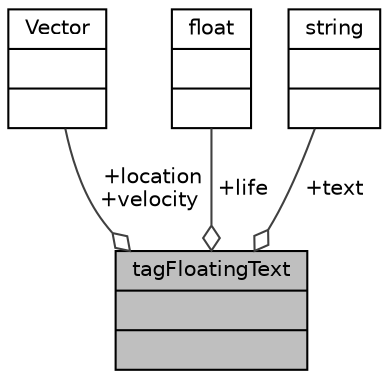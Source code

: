 digraph "tagFloatingText"
{
 // LATEX_PDF_SIZE
  edge [fontname="Helvetica",fontsize="10",labelfontname="Helvetica",labelfontsize="10"];
  node [fontname="Helvetica",fontsize="10",shape=record];
  Node1 [label="{tagFloatingText\n||}",height=0.2,width=0.4,color="black", fillcolor="grey75", style="filled", fontcolor="black",tooltip="Defines scrolling informational messages displayed in the 3d world..."];
  Node2 -> Node1 [color="grey25",fontsize="10",style="solid",label=" +location\n+velocity" ,arrowhead="odiamond",fontname="Helvetica"];
  Node2 [label="{Vector\n||}",height=0.2,width=0.4,color="black", fillcolor="white", style="filled",tooltip=" "];
  Node3 -> Node1 [color="grey25",fontsize="10",style="solid",label=" +life" ,arrowhead="odiamond",fontname="Helvetica"];
  Node3 [label="{float\n||}",height=0.2,width=0.4,color="black", fillcolor="white", style="filled",tooltip=" "];
  Node4 -> Node1 [color="grey25",fontsize="10",style="solid",label=" +text" ,arrowhead="odiamond",fontname="Helvetica"];
  Node4 [label="{string\n||}",height=0.2,width=0.4,color="black", fillcolor="white", style="filled",tooltip=" "];
}
